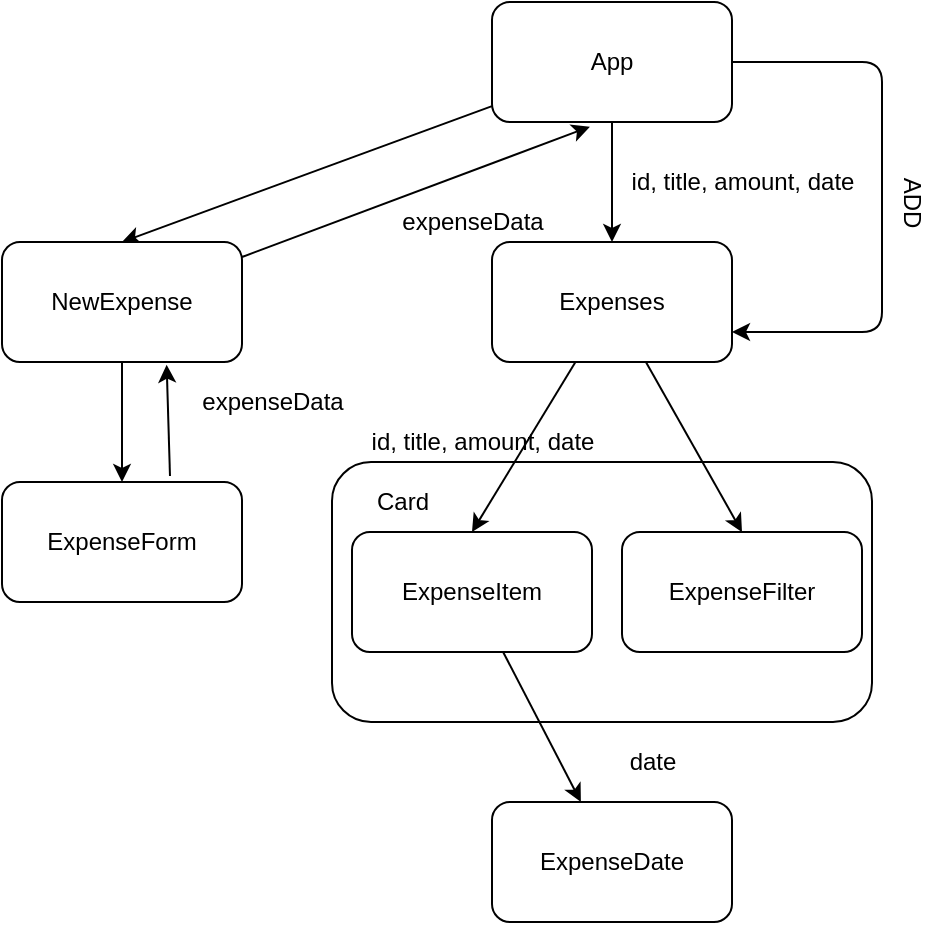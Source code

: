 <mxfile>
    <diagram id="ZoBaKVG_HrzwfUemQ9gy" name="App">
        <mxGraphModel dx="540" dy="552" grid="1" gridSize="10" guides="1" tooltips="1" connect="1" arrows="1" fold="1" page="1" pageScale="1" pageWidth="850" pageHeight="1100" math="0" shadow="0">
            <root>
                <mxCell id="0"/>
                <mxCell id="1" parent="0"/>
                <mxCell id="13" value="&amp;nbsp; &amp;nbsp; &amp;nbsp;" style="rounded=1;whiteSpace=wrap;html=1;" parent="1" vertex="1">
                    <mxGeometry x="285" y="390" width="270" height="130" as="geometry"/>
                </mxCell>
                <mxCell id="a5bqAggi7QMjIA0w0SUw-12" style="edgeStyle=none;html=1;entryX=0.5;entryY=0;entryDx=0;entryDy=0;" parent="1" source="3" target="a5bqAggi7QMjIA0w0SUw-11" edge="1">
                    <mxGeometry relative="1" as="geometry"/>
                </mxCell>
                <mxCell id="15" style="edgeStyle=none;html=1;entryX=0.5;entryY=0;entryDx=0;entryDy=0;" parent="1" source="3" target="16" edge="1">
                    <mxGeometry relative="1" as="geometry">
                        <mxPoint x="620" y="270" as="targetPoint"/>
                    </mxGeometry>
                </mxCell>
                <mxCell id="26" style="edgeStyle=none;html=1;entryX=1;entryY=0.75;entryDx=0;entryDy=0;" edge="1" parent="1" source="3" target="a5bqAggi7QMjIA0w0SUw-11">
                    <mxGeometry relative="1" as="geometry">
                        <Array as="points">
                            <mxPoint x="560" y="190"/>
                            <mxPoint x="560" y="325"/>
                        </Array>
                    </mxGeometry>
                </mxCell>
                <mxCell id="3" value="App" style="rounded=1;whiteSpace=wrap;html=1;" parent="1" vertex="1">
                    <mxGeometry x="365" y="160" width="120" height="60" as="geometry"/>
                </mxCell>
                <mxCell id="10" value="" style="edgeStyle=none;html=1;" parent="1" source="4" target="9" edge="1">
                    <mxGeometry relative="1" as="geometry"/>
                </mxCell>
                <mxCell id="4" value="ExpenseItem" style="rounded=1;whiteSpace=wrap;html=1;" parent="1" vertex="1">
                    <mxGeometry x="295" y="425" width="120" height="60" as="geometry"/>
                </mxCell>
                <mxCell id="8" value="id, title, amount, date" style="text;html=1;align=center;verticalAlign=middle;resizable=0;points=[];autosize=1;strokeColor=none;fillColor=none;" parent="1" vertex="1">
                    <mxGeometry x="425" y="240" width="130" height="20" as="geometry"/>
                </mxCell>
                <mxCell id="9" value="ExpenseDate" style="whiteSpace=wrap;html=1;rounded=1;" parent="1" vertex="1">
                    <mxGeometry x="365" y="560" width="120" height="60" as="geometry"/>
                </mxCell>
                <mxCell id="11" value="date" style="text;html=1;align=center;verticalAlign=middle;resizable=0;points=[];autosize=1;strokeColor=none;fillColor=none;" parent="1" vertex="1">
                    <mxGeometry x="425" y="530" width="40" height="20" as="geometry"/>
                </mxCell>
                <mxCell id="a5bqAggi7QMjIA0w0SUw-13" style="edgeStyle=none;html=1;entryX=0.5;entryY=0;entryDx=0;entryDy=0;" parent="1" source="a5bqAggi7QMjIA0w0SUw-11" target="4" edge="1">
                    <mxGeometry relative="1" as="geometry"/>
                </mxCell>
                <mxCell id="28" style="edgeStyle=none;html=1;entryX=0.5;entryY=0;entryDx=0;entryDy=0;" edge="1" parent="1" source="a5bqAggi7QMjIA0w0SUw-11" target="29">
                    <mxGeometry relative="1" as="geometry">
                        <mxPoint x="510" y="380" as="targetPoint"/>
                    </mxGeometry>
                </mxCell>
                <mxCell id="a5bqAggi7QMjIA0w0SUw-11" value="Expenses" style="rounded=1;whiteSpace=wrap;html=1;" parent="1" vertex="1">
                    <mxGeometry x="365" y="280" width="120" height="60" as="geometry"/>
                </mxCell>
                <mxCell id="a5bqAggi7QMjIA0w0SUw-14" value="id, title, amount, date" style="text;html=1;align=center;verticalAlign=middle;resizable=0;points=[];autosize=1;strokeColor=none;fillColor=none;rotation=0;" parent="1" vertex="1">
                    <mxGeometry x="295" y="370" width="130" height="20" as="geometry"/>
                </mxCell>
                <mxCell id="14" value="Card" style="text;html=1;align=center;verticalAlign=middle;resizable=0;points=[];autosize=1;strokeColor=none;fillColor=none;" parent="1" vertex="1">
                    <mxGeometry x="300" y="400" width="40" height="20" as="geometry"/>
                </mxCell>
                <mxCell id="17" style="edgeStyle=none;html=1;entryX=0.5;entryY=0;entryDx=0;entryDy=0;" parent="1" source="16" target="18" edge="1">
                    <mxGeometry relative="1" as="geometry">
                        <mxPoint x="210" y="400" as="targetPoint"/>
                    </mxGeometry>
                </mxCell>
                <mxCell id="21" style="edgeStyle=none;html=1;entryX=0.408;entryY=1.039;entryDx=0;entryDy=0;entryPerimeter=0;" parent="1" source="16" target="3" edge="1">
                    <mxGeometry relative="1" as="geometry"/>
                </mxCell>
                <mxCell id="16" value="NewExpense" style="rounded=1;whiteSpace=wrap;html=1;" parent="1" vertex="1">
                    <mxGeometry x="120" y="280" width="120" height="60" as="geometry"/>
                </mxCell>
                <mxCell id="20" style="edgeStyle=none;html=1;exitX=0.7;exitY=-0.05;exitDx=0;exitDy=0;exitPerimeter=0;entryX=0.686;entryY=1.022;entryDx=0;entryDy=0;entryPerimeter=0;" parent="1" source="18" edge="1" target="16">
                    <mxGeometry relative="1" as="geometry">
                        <mxPoint x="190" y="330" as="targetPoint"/>
                    </mxGeometry>
                </mxCell>
                <mxCell id="18" value="ExpenseForm" style="rounded=1;whiteSpace=wrap;html=1;" parent="1" vertex="1">
                    <mxGeometry x="120" y="400" width="120" height="60" as="geometry"/>
                </mxCell>
                <mxCell id="22" value="expenseData" style="text;html=1;align=center;verticalAlign=middle;resizable=0;points=[];autosize=1;strokeColor=none;fillColor=none;" parent="1" vertex="1">
                    <mxGeometry x="210" y="350" width="90" height="20" as="geometry"/>
                </mxCell>
                <mxCell id="23" value="expenseData" style="text;html=1;align=center;verticalAlign=middle;resizable=0;points=[];autosize=1;strokeColor=none;fillColor=none;" parent="1" vertex="1">
                    <mxGeometry x="310" y="260" width="90" height="20" as="geometry"/>
                </mxCell>
                <mxCell id="27" value="ADD" style="text;html=1;align=center;verticalAlign=middle;resizable=0;points=[];autosize=1;strokeColor=none;fillColor=none;rotation=90;" vertex="1" parent="1">
                    <mxGeometry x="555" y="250" width="40" height="20" as="geometry"/>
                </mxCell>
                <mxCell id="29" value="ExpenseFilter" style="rounded=1;whiteSpace=wrap;html=1;" vertex="1" parent="1">
                    <mxGeometry x="430" y="425" width="120" height="60" as="geometry"/>
                </mxCell>
            </root>
        </mxGraphModel>
    </diagram>
</mxfile>